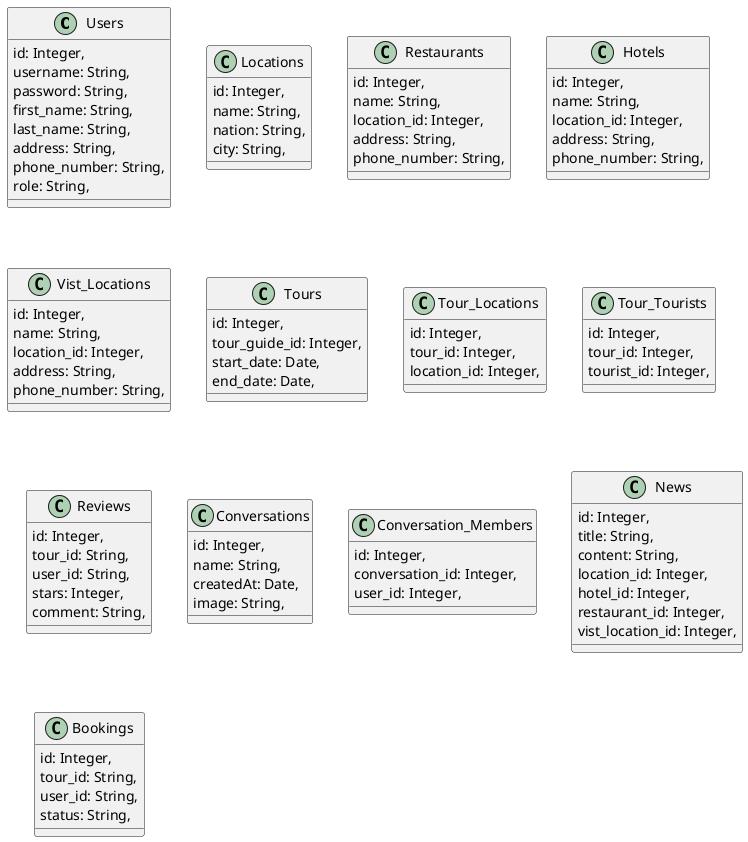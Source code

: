 @startuml Lab1.2_class_diagram

class Users {
    id: Integer,
    username: String,
    password: String,
    first_name: String,
    last_name: String,
    address: String,
    phone_number: String,
    role: String,
}

class Locations {
    id: Integer,
    name: String,
    nation: String,
    city: String,
}

class Restaurants {
    id: Integer,
    name: String,
    location_id: Integer,
    address: String,
    phone_number: String,
}

class Hotels {
    id: Integer,
    name: String,
    location_id: Integer,
    address: String,
    phone_number: String,
}

class Vist_Locations {
    id: Integer,
    name: String,
    location_id: Integer,
    address: String,
    phone_number: String,
}

class Tours {
    id: Integer,
    tour_guide_id: Integer,
    start_date: Date,
    end_date: Date,
}

class Tour_Locations {
    id: Integer,
    tour_id: Integer,
    location_id: Integer,
}

class Tour_Tourists {
    id: Integer,
    tour_id: Integer,
    tourist_id: Integer,
}

class Reviews {
    id: Integer,
    tour_id: String,
    user_id: String,
    stars: Integer,
    comment: String,
}

class Conversations {
    id: Integer,
    name: String,
    createdAt: Date,
    image: String,
}

class Conversation_Members {
    id: Integer,
    conversation_id: Integer,
    user_id: Integer,
}

class News {
    id: Integer,
    title: String,
    content: String,
    location_id: Integer,
    hotel_id: Integer,
    restaurant_id: Integer,
    vist_location_id: Integer,
}

class Bookings {
    id: Integer,
    tour_id: String,
    user_id: String,
    status: String,
}

@enduml
